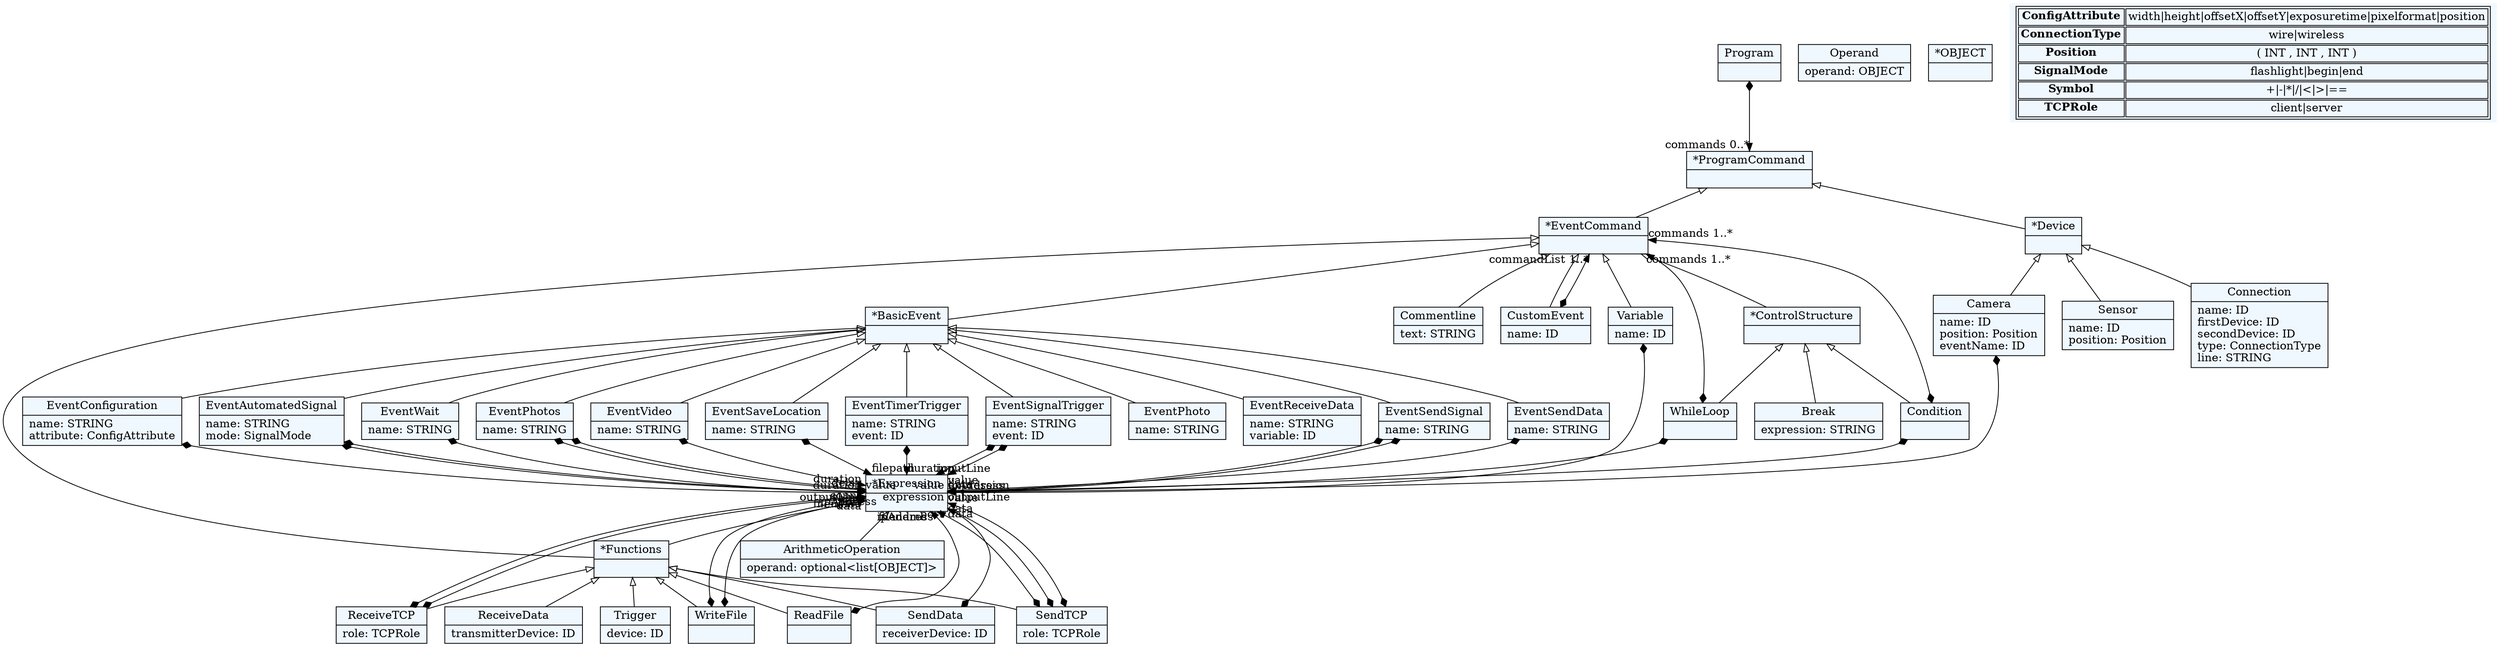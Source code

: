 
    digraph textX {
    fontname = "Bitstream Vera Sans"
    fontsize = 8
    node[
        shape=record,
        style=filled,
        fillcolor=aliceblue
    ]
    nodesep = 0.3
    edge[dir=black,arrowtail=empty]


1458512285680[ label="{Program|}"]

1458512294608[ label="{*ProgramCommand|}"]

1458512288656[ label="{*EventCommand|}"]

1458512297584[ label="{*Device|}"]

1458512299568[ label="{Camera|name: ID\lposition: Position\leventName: ID\l}"]

1458512303536[ label="{Sensor|name: ID\lposition: Position\l}"]

1458512305520[ label="{Connection|name: ID\lfirstDevice: ID\lsecondDevice: ID\ltype: ConnectionType\lline: STRING\l}"]

1458512316432[ label="{CustomEvent|name: ID\l}"]

1458512329328[ label="{*BasicEvent|}"]

1458512320400[ label="{EventWait|name: STRING\l}"]

1458512313456[ label="{EventPhoto|name: STRING\l}"]

1458512337264[ label="{EventPhotos|name: STRING\l}"]

1458512314448[ label="{EventVideo|name: STRING\l}"]

1458512317424[ label="{EventSaveLocation|name: STRING\l}"]

1458512323376[ label="{EventTimerTrigger|name: STRING\levent: ID\l}"]

1458512335280[ label="{EventSignalTrigger|name: STRING\levent: ID\l}"]

1458512330320[ label="{EventSendSignal|name: STRING\l}"]

1458512326352[ label="{EventSendData|name: STRING\l}"]

1458512327344[ label="{EventReceiveData|name: STRING\lvariable: ID\l}"]

1458512332304[ label="{EventConfiguration|name: STRING\lattribute: ConfigAttribute\l}"]

1458512339248[ label="{EventAutomatedSignal|name: STRING\lmode: SignalMode\l}"]

1458512312464[ label="{*ControlStructure|}"]

1458512352144[ label="{Condition|}"]

1458512359088[ label="{WhileLoop|}"]

1458512360080[ label="{Break|expression: STRING\l}"]

1458512362064[ label="{*Expression|}"]

1458512370000[ label="{ArithmeticOperation|operand: optional\<list[OBJECT]\>\l}"]

1458512344208[ label="{Operand|operand: OBJECT\l}"]

1458512358096[ label="{Variable|name: ID\l}"]

1458512350160[ label="{*Functions|}"]

1458512364048[ label="{SendData|receiverDevice: ID\l}"]

1458512365040[ label="{ReceiveData|transmitterDevice: ID\l}"]

1458512371984[ label="{SendTCP|role: TCPRole\l}"]

1458512373968[ label="{ReceiveTCP|role: TCPRole\l}"]

1458512347184[ label="{WriteFile|}"]

1458512351152[ label="{ReadFile|}"]

1458512374960[ label="{Trigger|device: ID\l}"]

1458482270336[ label="{Commentline|text: STRING\l}"]



1458512285680 -> 1458512294608[arrowtail=diamond, dir=both, headlabel="commands 0..*"]
1458512294608 -> 1458512297584 [dir=back]
1458512294608 -> 1458512288656 [dir=back]
1458512288656 -> 1458482270336 [dir=back]
1458512288656 -> 1458512312464 [dir=back]
1458512288656 -> 1458512358096 [dir=back]
1458512288656 -> 1458512350160 [dir=back]
1458512288656 -> 1458512316432 [dir=back]
1458512288656 -> 1458512329328 [dir=back]
1458512297584 -> 1458512303536 [dir=back]
1458512297584 -> 1458512299568 [dir=back]
1458512297584 -> 1458512305520 [dir=back]
1458512299568 -> 1458512362064[arrowtail=diamond, dir=both, headlabel="ipAddress "]
1458512316432 -> 1458512288656[arrowtail=diamond, dir=both, headlabel="commandList 1..*"]
1458512329328 -> 1458512313456 [dir=back]
1458512329328 -> 1458512337264 [dir=back]
1458512329328 -> 1458512320400 [dir=back]
1458512329328 -> 1458512314448 [dir=back]
1458512329328 -> 1458512317424 [dir=back]
1458512329328 -> 1458512323376 [dir=back]
1458512329328 -> 1458512335280 [dir=back]
1458512329328 -> 1458512330320 [dir=back]
1458512329328 -> 1458512326352 [dir=back]
1458512329328 -> 1458512327344 [dir=back]
1458512329328 -> 1458512332304 [dir=back]
1458512329328 -> 1458512339248 [dir=back]
1458512320400 -> 1458512362064[arrowtail=diamond, dir=both, headlabel="duration "]
1458512337264 -> 1458512362064[arrowtail=diamond, dir=both, headlabel="count "]
1458512337264 -> 1458512362064[arrowtail=diamond, dir=both, headlabel="delay "]
1458512314448 -> 1458512362064[arrowtail=diamond, dir=both, headlabel="duration "]
1458512317424 -> 1458512362064[arrowtail=diamond, dir=both, headlabel="filepath "]
1458512323376 -> 1458512362064[arrowtail=diamond, dir=both, headlabel="duration "]
1458512335280 -> 1458512362064[arrowtail=diamond, dir=both, headlabel="inputLine "]
1458512335280 -> 1458512362064[arrowtail=diamond, dir=both, headlabel="value "]
1458512330320 -> 1458512362064[arrowtail=diamond, dir=both, headlabel="outputLine "]
1458512330320 -> 1458512362064[arrowtail=diamond, dir=both, headlabel="value "]
1458512326352 -> 1458512362064[arrowtail=diamond, dir=both, headlabel="data "]
1458512332304 -> 1458512362064[arrowtail=diamond, dir=both, headlabel="value "]
1458512339248 -> 1458512362064[arrowtail=diamond, dir=both, headlabel="outputLine "]
1458512339248 -> 1458512362064[arrowtail=diamond, dir=both, headlabel="value "]
1458512312464 -> 1458512352144 [dir=back]
1458512312464 -> 1458512359088 [dir=back]
1458512312464 -> 1458512360080 [dir=back]
1458512352144 -> 1458512362064[arrowtail=diamond, dir=both, headlabel="expression "]
1458512352144 -> 1458512288656[arrowtail=diamond, dir=both, headlabel="commands 1..*"]
1458512359088 -> 1458512362064[arrowtail=diamond, dir=both, headlabel="expression "]
1458512359088 -> 1458512288656[arrowtail=diamond, dir=both, headlabel="commands 1..*"]
1458512362064 -> 1458512350160 [dir=back]
1458512362064 -> 1458512370000 [dir=back]
1458512295600[ label="{*OBJECT|}"]

1458512295600[ label="{*OBJECT|}"]

1458512358096 -> 1458512362064[arrowtail=diamond, dir=both, headlabel="value "]
1458512350160 -> 1458512364048 [dir=back]
1458512350160 -> 1458512365040 [dir=back]
1458512350160 -> 1458512371984 [dir=back]
1458512350160 -> 1458512373968 [dir=back]
1458512350160 -> 1458512347184 [dir=back]
1458512350160 -> 1458512351152 [dir=back]
1458512350160 -> 1458512374960 [dir=back]
1458512364048 -> 1458512362064[arrowtail=diamond, dir=both, headlabel="data "]
1458512371984 -> 1458512362064[arrowtail=diamond, dir=both, headlabel="ipAddress "]
1458512371984 -> 1458512362064[arrowtail=diamond, dir=both, headlabel="port "]
1458512371984 -> 1458512362064[arrowtail=diamond, dir=both, headlabel="data "]
1458512373968 -> 1458512362064[arrowtail=diamond, dir=both, headlabel="ipAddress "]
1458512373968 -> 1458512362064[arrowtail=diamond, dir=both, headlabel="port "]
1458512347184 -> 1458512362064[arrowtail=diamond, dir=both, headlabel="filename "]
1458512347184 -> 1458512362064[arrowtail=diamond, dir=both, headlabel="data "]
1458512351152 -> 1458512362064[arrowtail=diamond, dir=both, headlabel="filename "]
match_rules [ shape=plaintext, label=< <table>
	<tr>
		<td><b>ConfigAttribute</b></td><td>width|height|offsetX|offsetY|exposuretime|pixelformat|position</td>
	</tr>
	<tr>
		<td><b>ConnectionType</b></td><td>wire|wireless</td>
	</tr>
	<tr>
		<td><b>Position</b></td><td>( INT , INT , INT )</td>
	</tr>
	<tr>
		<td><b>SignalMode</b></td><td>flashlight|begin|end</td>
	</tr>
	<tr>
		<td><b>Symbol</b></td><td>+|-|*|/|&lt;|&gt;|==</td>
	</tr>
	<tr>
		<td><b>TCPRole</b></td><td>client|server</td>
	</tr>
</table> >]


}
